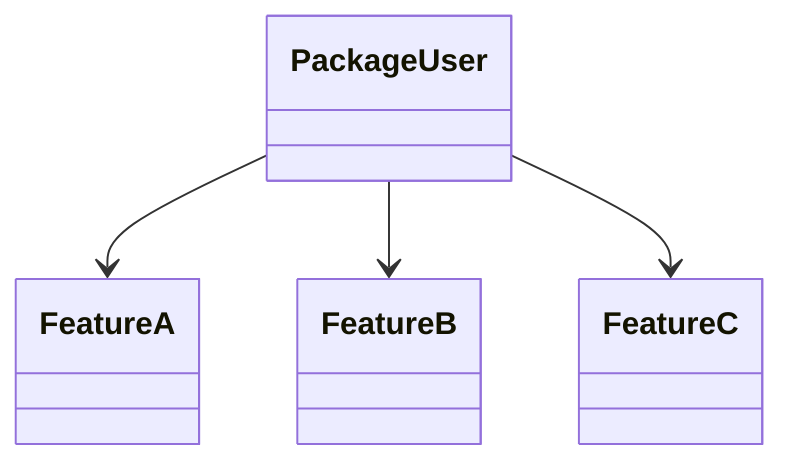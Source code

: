 classDiagram
class PackageUser
class FeatureA
class FeatureB
class FeatureC
PackageUser --> FeatureA
PackageUser --> FeatureB
PackageUser --> FeatureC